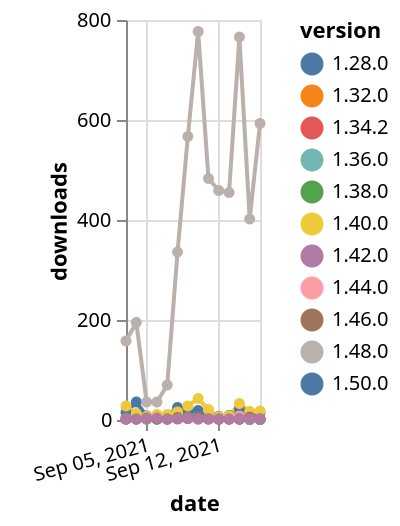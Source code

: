 {"$schema": "https://vega.github.io/schema/vega-lite/v5.json", "description": "A simple bar chart with embedded data.", "data": {"values": [{"date": "2021-09-03", "total": 2705, "delta": 2, "version": "1.34.2"}, {"date": "2021-09-04", "total": 2707, "delta": 2, "version": "1.34.2"}, {"date": "2021-09-05", "total": 2709, "delta": 2, "version": "1.34.2"}, {"date": "2021-09-06", "total": 2711, "delta": 2, "version": "1.34.2"}, {"date": "2021-09-07", "total": 2713, "delta": 2, "version": "1.34.2"}, {"date": "2021-09-08", "total": 2715, "delta": 2, "version": "1.34.2"}, {"date": "2021-09-09", "total": 2718, "delta": 3, "version": "1.34.2"}, {"date": "2021-09-10", "total": 2720, "delta": 2, "version": "1.34.2"}, {"date": "2021-09-11", "total": 2722, "delta": 2, "version": "1.34.2"}, {"date": "2021-09-12", "total": 2724, "delta": 2, "version": "1.34.2"}, {"date": "2021-09-13", "total": 2726, "delta": 2, "version": "1.34.2"}, {"date": "2021-09-14", "total": 2728, "delta": 2, "version": "1.34.2"}, {"date": "2021-09-15", "total": 2729, "delta": 1, "version": "1.34.2"}, {"date": "2021-09-16", "total": 2730, "delta": 1, "version": "1.34.2"}, {"date": "2021-09-03", "total": 18461, "delta": 4, "version": "1.32.0"}, {"date": "2021-09-04", "total": 18464, "delta": 3, "version": "1.32.0"}, {"date": "2021-09-05", "total": 18467, "delta": 3, "version": "1.32.0"}, {"date": "2021-09-06", "total": 18470, "delta": 3, "version": "1.32.0"}, {"date": "2021-09-07", "total": 18472, "delta": 2, "version": "1.32.0"}, {"date": "2021-09-08", "total": 18476, "delta": 4, "version": "1.32.0"}, {"date": "2021-09-09", "total": 18484, "delta": 8, "version": "1.32.0"}, {"date": "2021-09-10", "total": 18488, "delta": 4, "version": "1.32.0"}, {"date": "2021-09-11", "total": 18491, "delta": 3, "version": "1.32.0"}, {"date": "2021-09-12", "total": 18493, "delta": 2, "version": "1.32.0"}, {"date": "2021-09-13", "total": 18496, "delta": 3, "version": "1.32.0"}, {"date": "2021-09-14", "total": 18498, "delta": 2, "version": "1.32.0"}, {"date": "2021-09-15", "total": 18500, "delta": 2, "version": "1.32.0"}, {"date": "2021-09-16", "total": 18502, "delta": 2, "version": "1.32.0"}, {"date": "2021-09-03", "total": 4393, "delta": 2, "version": "1.28.0"}, {"date": "2021-09-04", "total": 4397, "delta": 4, "version": "1.28.0"}, {"date": "2021-09-05", "total": 4399, "delta": 2, "version": "1.28.0"}, {"date": "2021-09-06", "total": 4401, "delta": 2, "version": "1.28.0"}, {"date": "2021-09-07", "total": 4405, "delta": 4, "version": "1.28.0"}, {"date": "2021-09-08", "total": 4408, "delta": 3, "version": "1.28.0"}, {"date": "2021-09-09", "total": 4413, "delta": 5, "version": "1.28.0"}, {"date": "2021-09-10", "total": 4416, "delta": 3, "version": "1.28.0"}, {"date": "2021-09-11", "total": 4419, "delta": 3, "version": "1.28.0"}, {"date": "2021-09-12", "total": 4421, "delta": 2, "version": "1.28.0"}, {"date": "2021-09-13", "total": 4423, "delta": 2, "version": "1.28.0"}, {"date": "2021-09-14", "total": 4425, "delta": 2, "version": "1.28.0"}, {"date": "2021-09-15", "total": 4428, "delta": 3, "version": "1.28.0"}, {"date": "2021-09-16", "total": 4429, "delta": 1, "version": "1.28.0"}, {"date": "2021-09-03", "total": 918, "delta": 15, "version": "1.50.0"}, {"date": "2021-09-04", "total": 954, "delta": 36, "version": "1.50.0"}, {"date": "2021-09-05", "total": 962, "delta": 8, "version": "1.50.0"}, {"date": "2021-09-06", "total": 969, "delta": 7, "version": "1.50.0"}, {"date": "2021-09-07", "total": 977, "delta": 8, "version": "1.50.0"}, {"date": "2021-09-08", "total": 1002, "delta": 25, "version": "1.50.0"}, {"date": "2021-09-09", "total": 1018, "delta": 16, "version": "1.50.0"}, {"date": "2021-09-10", "total": 1037, "delta": 19, "version": "1.50.0"}, {"date": "2021-09-11", "total": 1040, "delta": 3, "version": "1.50.0"}, {"date": "2021-09-12", "total": 1047, "delta": 7, "version": "1.50.0"}, {"date": "2021-09-13", "total": 1056, "delta": 9, "version": "1.50.0"}, {"date": "2021-09-14", "total": 1078, "delta": 22, "version": "1.50.0"}, {"date": "2021-09-15", "total": 1090, "delta": 12, "version": "1.50.0"}, {"date": "2021-09-16", "total": 1104, "delta": 14, "version": "1.50.0"}, {"date": "2021-09-03", "total": 3898, "delta": 3, "version": "1.44.0"}, {"date": "2021-09-04", "total": 3900, "delta": 2, "version": "1.44.0"}, {"date": "2021-09-05", "total": 3902, "delta": 2, "version": "1.44.0"}, {"date": "2021-09-06", "total": 3904, "delta": 2, "version": "1.44.0"}, {"date": "2021-09-07", "total": 3908, "delta": 4, "version": "1.44.0"}, {"date": "2021-09-08", "total": 3912, "delta": 4, "version": "1.44.0"}, {"date": "2021-09-09", "total": 3917, "delta": 5, "version": "1.44.0"}, {"date": "2021-09-10", "total": 3920, "delta": 3, "version": "1.44.0"}, {"date": "2021-09-11", "total": 3924, "delta": 4, "version": "1.44.0"}, {"date": "2021-09-12", "total": 3927, "delta": 3, "version": "1.44.0"}, {"date": "2021-09-13", "total": 3930, "delta": 3, "version": "1.44.0"}, {"date": "2021-09-14", "total": 3938, "delta": 8, "version": "1.44.0"}, {"date": "2021-09-15", "total": 3940, "delta": 2, "version": "1.44.0"}, {"date": "2021-09-16", "total": 3943, "delta": 3, "version": "1.44.0"}, {"date": "2021-09-03", "total": 4060, "delta": 2, "version": "1.38.0"}, {"date": "2021-09-04", "total": 4062, "delta": 2, "version": "1.38.0"}, {"date": "2021-09-05", "total": 4064, "delta": 2, "version": "1.38.0"}, {"date": "2021-09-06", "total": 4066, "delta": 2, "version": "1.38.0"}, {"date": "2021-09-07", "total": 4068, "delta": 2, "version": "1.38.0"}, {"date": "2021-09-08", "total": 4071, "delta": 3, "version": "1.38.0"}, {"date": "2021-09-09", "total": 4076, "delta": 5, "version": "1.38.0"}, {"date": "2021-09-10", "total": 4079, "delta": 3, "version": "1.38.0"}, {"date": "2021-09-11", "total": 4082, "delta": 3, "version": "1.38.0"}, {"date": "2021-09-12", "total": 4084, "delta": 2, "version": "1.38.0"}, {"date": "2021-09-13", "total": 4086, "delta": 2, "version": "1.38.0"}, {"date": "2021-09-14", "total": 4088, "delta": 2, "version": "1.38.0"}, {"date": "2021-09-15", "total": 4089, "delta": 1, "version": "1.38.0"}, {"date": "2021-09-16", "total": 4090, "delta": 1, "version": "1.38.0"}, {"date": "2021-09-03", "total": 37947, "delta": 2, "version": "1.36.0"}, {"date": "2021-09-04", "total": 37950, "delta": 3, "version": "1.36.0"}, {"date": "2021-09-05", "total": 37952, "delta": 2, "version": "1.36.0"}, {"date": "2021-09-06", "total": 37954, "delta": 2, "version": "1.36.0"}, {"date": "2021-09-07", "total": 37957, "delta": 3, "version": "1.36.0"}, {"date": "2021-09-08", "total": 37961, "delta": 4, "version": "1.36.0"}, {"date": "2021-09-09", "total": 37964, "delta": 3, "version": "1.36.0"}, {"date": "2021-09-10", "total": 37968, "delta": 4, "version": "1.36.0"}, {"date": "2021-09-11", "total": 37971, "delta": 3, "version": "1.36.0"}, {"date": "2021-09-12", "total": 37973, "delta": 2, "version": "1.36.0"}, {"date": "2021-09-13", "total": 37975, "delta": 2, "version": "1.36.0"}, {"date": "2021-09-14", "total": 37978, "delta": 3, "version": "1.36.0"}, {"date": "2021-09-15", "total": 37979, "delta": 1, "version": "1.36.0"}, {"date": "2021-09-16", "total": 37980, "delta": 1, "version": "1.36.0"}, {"date": "2021-09-03", "total": 37684, "delta": 28, "version": "1.40.0"}, {"date": "2021-09-04", "total": 37697, "delta": 13, "version": "1.40.0"}, {"date": "2021-09-05", "total": 37704, "delta": 7, "version": "1.40.0"}, {"date": "2021-09-06", "total": 37715, "delta": 11, "version": "1.40.0"}, {"date": "2021-09-07", "total": 37726, "delta": 11, "version": "1.40.0"}, {"date": "2021-09-08", "total": 37742, "delta": 16, "version": "1.40.0"}, {"date": "2021-09-09", "total": 37770, "delta": 28, "version": "1.40.0"}, {"date": "2021-09-10", "total": 37813, "delta": 43, "version": "1.40.0"}, {"date": "2021-09-11", "total": 37834, "delta": 21, "version": "1.40.0"}, {"date": "2021-09-12", "total": 37840, "delta": 6, "version": "1.40.0"}, {"date": "2021-09-13", "total": 37848, "delta": 8, "version": "1.40.0"}, {"date": "2021-09-14", "total": 37881, "delta": 33, "version": "1.40.0"}, {"date": "2021-09-15", "total": 37898, "delta": 17, "version": "1.40.0"}, {"date": "2021-09-16", "total": 37916, "delta": 18, "version": "1.40.0"}, {"date": "2021-09-03", "total": 2147, "delta": 2, "version": "1.46.0"}, {"date": "2021-09-04", "total": 2149, "delta": 2, "version": "1.46.0"}, {"date": "2021-09-05", "total": 2153, "delta": 4, "version": "1.46.0"}, {"date": "2021-09-06", "total": 2155, "delta": 2, "version": "1.46.0"}, {"date": "2021-09-07", "total": 2157, "delta": 2, "version": "1.46.0"}, {"date": "2021-09-08", "total": 2162, "delta": 5, "version": "1.46.0"}, {"date": "2021-09-09", "total": 2166, "delta": 4, "version": "1.46.0"}, {"date": "2021-09-10", "total": 2172, "delta": 6, "version": "1.46.0"}, {"date": "2021-09-11", "total": 2174, "delta": 2, "version": "1.46.0"}, {"date": "2021-09-12", "total": 2176, "delta": 2, "version": "1.46.0"}, {"date": "2021-09-13", "total": 2178, "delta": 2, "version": "1.46.0"}, {"date": "2021-09-14", "total": 2180, "delta": 2, "version": "1.46.0"}, {"date": "2021-09-15", "total": 2186, "delta": 6, "version": "1.46.0"}, {"date": "2021-09-16", "total": 2188, "delta": 2, "version": "1.46.0"}, {"date": "2021-09-03", "total": 19518, "delta": 158, "version": "1.48.0"}, {"date": "2021-09-04", "total": 19713, "delta": 195, "version": "1.48.0"}, {"date": "2021-09-05", "total": 19749, "delta": 36, "version": "1.48.0"}, {"date": "2021-09-06", "total": 19785, "delta": 36, "version": "1.48.0"}, {"date": "2021-09-07", "total": 19855, "delta": 70, "version": "1.48.0"}, {"date": "2021-09-08", "total": 20191, "delta": 336, "version": "1.48.0"}, {"date": "2021-09-09", "total": 20758, "delta": 567, "version": "1.48.0"}, {"date": "2021-09-10", "total": 21535, "delta": 777, "version": "1.48.0"}, {"date": "2021-09-11", "total": 22018, "delta": 483, "version": "1.48.0"}, {"date": "2021-09-12", "total": 22477, "delta": 459, "version": "1.48.0"}, {"date": "2021-09-13", "total": 22932, "delta": 455, "version": "1.48.0"}, {"date": "2021-09-14", "total": 23698, "delta": 766, "version": "1.48.0"}, {"date": "2021-09-15", "total": 24100, "delta": 402, "version": "1.48.0"}, {"date": "2021-09-16", "total": 24693, "delta": 593, "version": "1.48.0"}, {"date": "2021-09-03", "total": 2493, "delta": 2, "version": "1.42.0"}, {"date": "2021-09-04", "total": 2495, "delta": 2, "version": "1.42.0"}, {"date": "2021-09-05", "total": 2498, "delta": 3, "version": "1.42.0"}, {"date": "2021-09-06", "total": 2502, "delta": 4, "version": "1.42.0"}, {"date": "2021-09-07", "total": 2504, "delta": 2, "version": "1.42.0"}, {"date": "2021-09-08", "total": 2507, "delta": 3, "version": "1.42.0"}, {"date": "2021-09-09", "total": 2510, "delta": 3, "version": "1.42.0"}, {"date": "2021-09-10", "total": 2512, "delta": 2, "version": "1.42.0"}, {"date": "2021-09-11", "total": 2514, "delta": 2, "version": "1.42.0"}, {"date": "2021-09-12", "total": 2516, "delta": 2, "version": "1.42.0"}, {"date": "2021-09-13", "total": 2518, "delta": 2, "version": "1.42.0"}, {"date": "2021-09-14", "total": 2520, "delta": 2, "version": "1.42.0"}, {"date": "2021-09-15", "total": 2522, "delta": 2, "version": "1.42.0"}, {"date": "2021-09-16", "total": 2525, "delta": 3, "version": "1.42.0"}]}, "width": "container", "mark": {"type": "line", "point": {"filled": true}}, "encoding": {"x": {"field": "date", "type": "temporal", "timeUnit": "yearmonthdate", "title": "date", "axis": {"labelAngle": -15}}, "y": {"field": "delta", "type": "quantitative", "title": "downloads"}, "color": {"field": "version", "type": "nominal"}, "tooltip": {"field": "delta"}}}